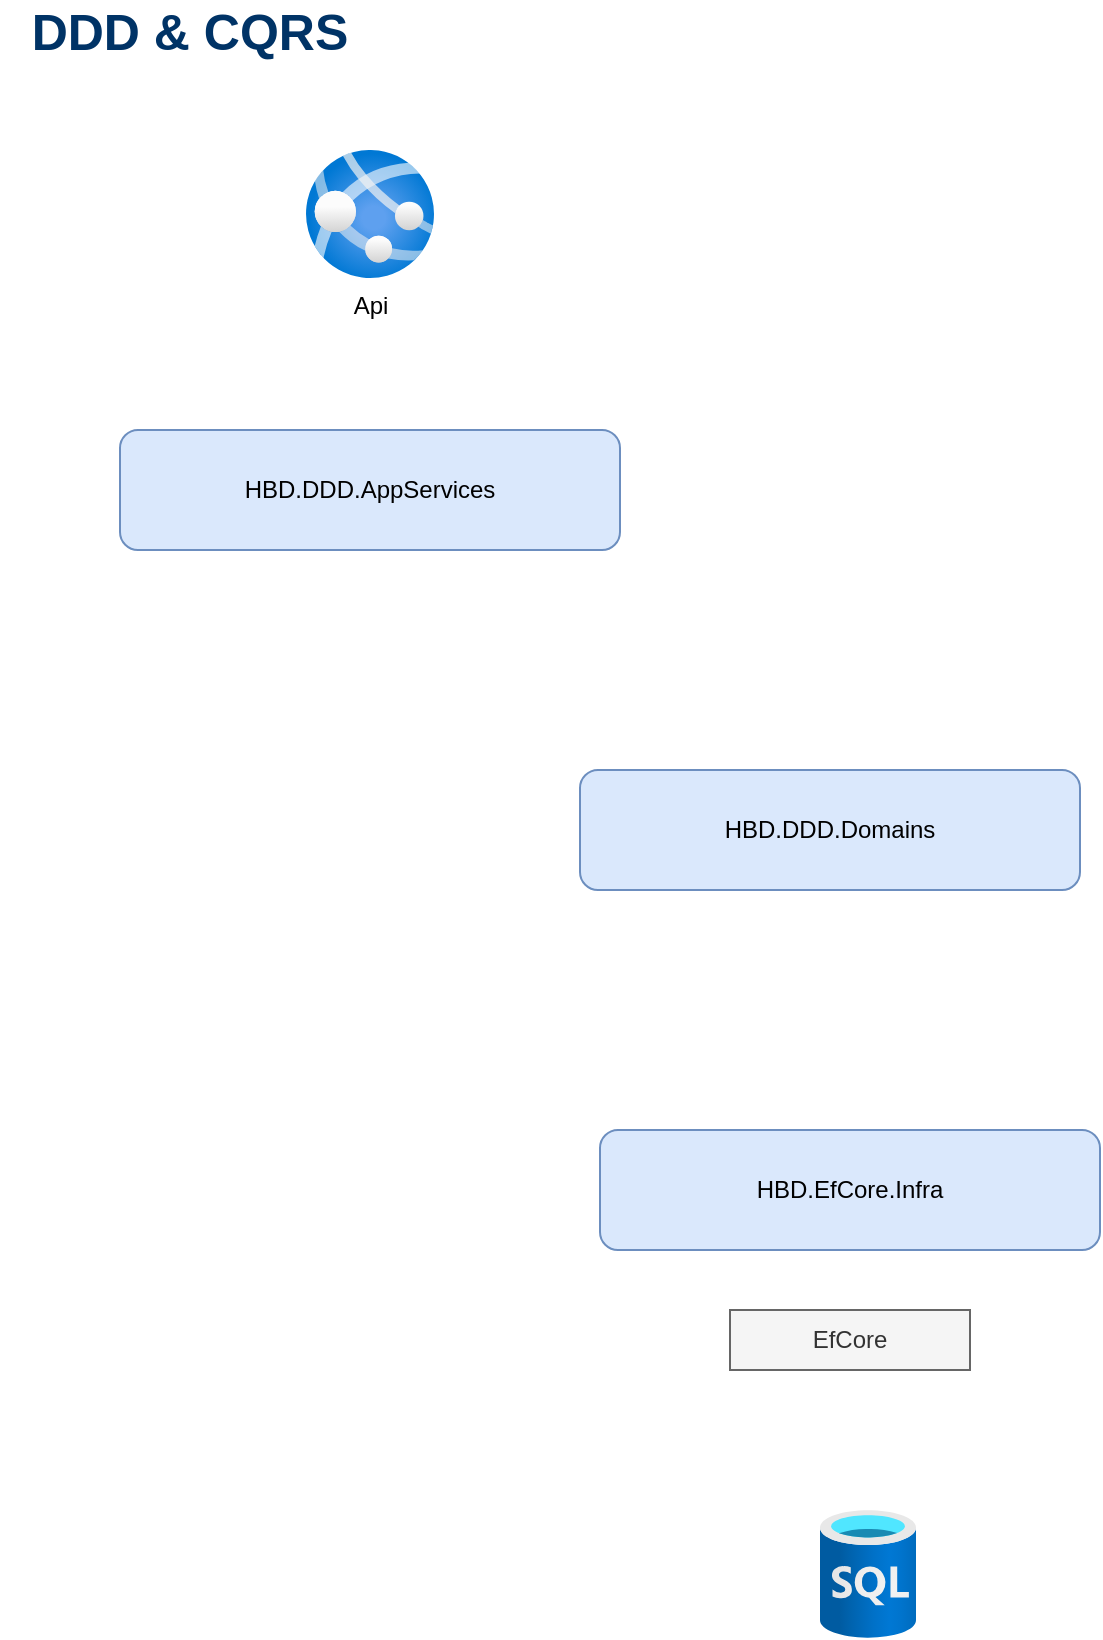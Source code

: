 <mxfile version="13.7.9" type="device"><diagram id="mXpKbAkVJWjrNXkmCZmu" name="DDD &amp; CQRS"><mxGraphModel dx="922" dy="1931" grid="1" gridSize="10" guides="1" tooltips="1" connect="1" arrows="1" fold="1" page="1" pageScale="1" pageWidth="850" pageHeight="1100" math="0" shadow="0"><root><mxCell id="LuMGGErnUcBji0qyXqV9-0"/><mxCell id="LuMGGErnUcBji0qyXqV9-1" parent="LuMGGErnUcBji0qyXqV9-0"/><mxCell id="FVOQF2MdNr2IMReCjzBd-24" value="DDD &amp;amp; CQRS" style="text;html=1;strokeColor=none;fillColor=none;align=center;verticalAlign=middle;whiteSpace=wrap;rounded=0;fontStyle=1;fontSize=25;fontColor=#003366;" parent="LuMGGErnUcBji0qyXqV9-1" vertex="1"><mxGeometry y="-1090" width="190" height="20" as="geometry"/></mxCell><mxCell id="0mUDE5SxifDzbrCu2009-1" value="HBD.DDD.AppServices" style="rounded=1;whiteSpace=wrap;html=1;fillColor=#dae8fc;strokeColor=#6c8ebf;" vertex="1" parent="LuMGGErnUcBji0qyXqV9-1"><mxGeometry x="60" y="-880" width="250" height="60" as="geometry"/></mxCell><mxCell id="0mUDE5SxifDzbrCu2009-2" value="HBD.DDD.Domains" style="rounded=1;whiteSpace=wrap;html=1;fillColor=#dae8fc;strokeColor=#6c8ebf;" vertex="1" parent="LuMGGErnUcBji0qyXqV9-1"><mxGeometry x="290" y="-710" width="250" height="60" as="geometry"/></mxCell><mxCell id="0mUDE5SxifDzbrCu2009-3" value="HBD.EfCore.Infra" style="rounded=1;whiteSpace=wrap;html=1;fillColor=#dae8fc;strokeColor=#6c8ebf;" vertex="1" parent="LuMGGErnUcBji0qyXqV9-1"><mxGeometry x="300" y="-530" width="250" height="60" as="geometry"/></mxCell><mxCell id="0mUDE5SxifDzbrCu2009-4" value="Api" style="aspect=fixed;html=1;points=[];align=center;image;fontSize=12;image=img/lib/azure2/compute/App_Services.svg;" vertex="1" parent="LuMGGErnUcBji0qyXqV9-1"><mxGeometry x="153" y="-1020" width="64" height="64" as="geometry"/></mxCell><mxCell id="0mUDE5SxifDzbrCu2009-5" value="" style="aspect=fixed;html=1;points=[];align=center;image;fontSize=12;image=img/lib/azure2/databases/SQL_Database.svg;" vertex="1" parent="LuMGGErnUcBji0qyXqV9-1"><mxGeometry x="410" y="-340" width="48" height="64" as="geometry"/></mxCell><mxCell id="0mUDE5SxifDzbrCu2009-6" value="EfCore" style="rounded=0;whiteSpace=wrap;html=1;fillColor=#f5f5f5;strokeColor=#666666;fontColor=#333333;" vertex="1" parent="LuMGGErnUcBji0qyXqV9-1"><mxGeometry x="365" y="-440" width="120" height="30" as="geometry"/></mxCell></root></mxGraphModel></diagram></mxfile>